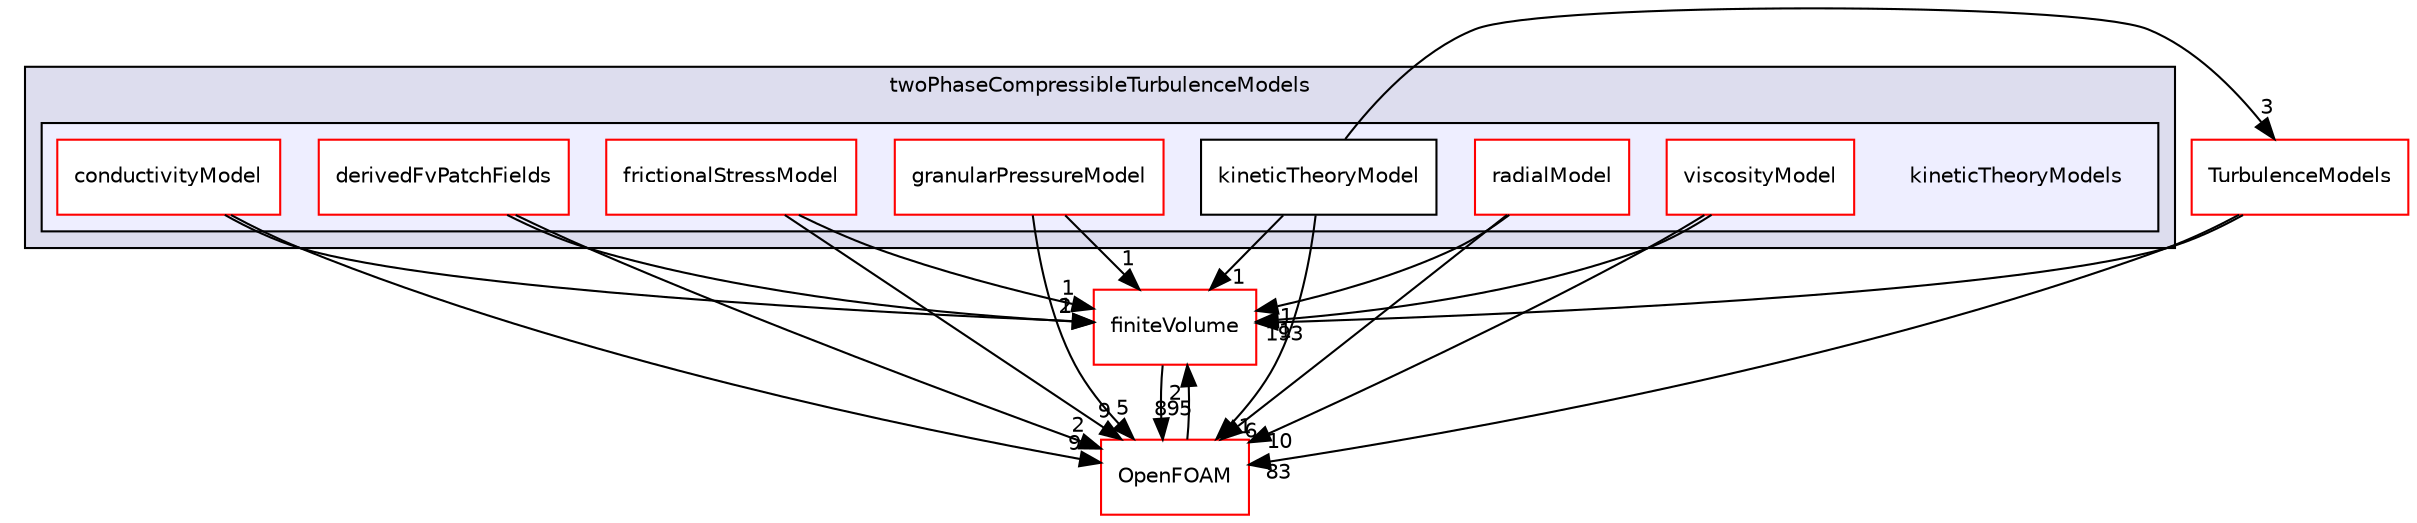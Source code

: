 digraph "src/phaseSystemModels/reactingEulerFoam/reactingTwoPhaseEulerFoam/twoPhaseCompressibleTurbulenceModels/kineticTheoryModels" {
  bgcolor=transparent;
  compound=true
  node [ fontsize="10", fontname="Helvetica"];
  edge [ labelfontsize="10", labelfontname="Helvetica"];
  subgraph clusterdir_0df8dc692a0f448ef6ef3d12a726d1f5 {
    graph [ bgcolor="#ddddee", pencolor="black", label="twoPhaseCompressibleTurbulenceModels" fontname="Helvetica", fontsize="10", URL="dir_0df8dc692a0f448ef6ef3d12a726d1f5.html"]
  subgraph clusterdir_b59ca26c062c0c174b35a1414a45772a {
    graph [ bgcolor="#eeeeff", pencolor="black", label="" URL="dir_b59ca26c062c0c174b35a1414a45772a.html"];
    dir_b59ca26c062c0c174b35a1414a45772a [shape=plaintext label="kineticTheoryModels"];
    dir_22b9e84eaca5ecad457ec842b9bd0523 [shape=box label="conductivityModel" color="red" fillcolor="white" style="filled" URL="dir_22b9e84eaca5ecad457ec842b9bd0523.html"];
    dir_2ddb5849d0ee49117d85cb420ddfc2a2 [shape=box label="derivedFvPatchFields" color="red" fillcolor="white" style="filled" URL="dir_2ddb5849d0ee49117d85cb420ddfc2a2.html"];
    dir_5f355dd00c04edae08d3019e8986822e [shape=box label="frictionalStressModel" color="red" fillcolor="white" style="filled" URL="dir_5f355dd00c04edae08d3019e8986822e.html"];
    dir_6416930bfa165895494f5c921b728554 [shape=box label="granularPressureModel" color="red" fillcolor="white" style="filled" URL="dir_6416930bfa165895494f5c921b728554.html"];
    dir_0d209c3586537d46e6e51218c28f23dd [shape=box label="kineticTheoryModel" color="black" fillcolor="white" style="filled" URL="dir_0d209c3586537d46e6e51218c28f23dd.html"];
    dir_1f29486de58aea5e758e9cf61bb2656f [shape=box label="radialModel" color="red" fillcolor="white" style="filled" URL="dir_1f29486de58aea5e758e9cf61bb2656f.html"];
    dir_1ef4082252b642dcdf7857653ac7d554 [shape=box label="viscosityModel" color="red" fillcolor="white" style="filled" URL="dir_1ef4082252b642dcdf7857653ac7d554.html"];
  }
  }
  dir_9bd15774b555cf7259a6fa18f99fe99b [shape=box label="finiteVolume" color="red" URL="dir_9bd15774b555cf7259a6fa18f99fe99b.html"];
  dir_1eda626aeac0f0ad2848c36acaa5d501 [shape=box label="TurbulenceModels" color="red" URL="dir_1eda626aeac0f0ad2848c36acaa5d501.html"];
  dir_c5473ff19b20e6ec4dfe5c310b3778a8 [shape=box label="OpenFOAM" color="red" URL="dir_c5473ff19b20e6ec4dfe5c310b3778a8.html"];
  dir_5f355dd00c04edae08d3019e8986822e->dir_9bd15774b555cf7259a6fa18f99fe99b [headlabel="1", labeldistance=1.5 headhref="dir_003323_000814.html"];
  dir_5f355dd00c04edae08d3019e8986822e->dir_c5473ff19b20e6ec4dfe5c310b3778a8 [headlabel="9", labeldistance=1.5 headhref="dir_003323_002151.html"];
  dir_9bd15774b555cf7259a6fa18f99fe99b->dir_c5473ff19b20e6ec4dfe5c310b3778a8 [headlabel="895", labeldistance=1.5 headhref="dir_000814_002151.html"];
  dir_1f29486de58aea5e758e9cf61bb2656f->dir_9bd15774b555cf7259a6fa18f99fe99b [headlabel="1", labeldistance=1.5 headhref="dir_003343_000814.html"];
  dir_1f29486de58aea5e758e9cf61bb2656f->dir_c5473ff19b20e6ec4dfe5c310b3778a8 [headlabel="6", labeldistance=1.5 headhref="dir_003343_002151.html"];
  dir_1ef4082252b642dcdf7857653ac7d554->dir_9bd15774b555cf7259a6fa18f99fe99b [headlabel="1", labeldistance=1.5 headhref="dir_003353_000814.html"];
  dir_1ef4082252b642dcdf7857653ac7d554->dir_c5473ff19b20e6ec4dfe5c310b3778a8 [headlabel="10", labeldistance=1.5 headhref="dir_003353_002151.html"];
  dir_22b9e84eaca5ecad457ec842b9bd0523->dir_9bd15774b555cf7259a6fa18f99fe99b [headlabel="1", labeldistance=1.5 headhref="dir_003306_000814.html"];
  dir_22b9e84eaca5ecad457ec842b9bd0523->dir_c5473ff19b20e6ec4dfe5c310b3778a8 [headlabel="9", labeldistance=1.5 headhref="dir_003306_002151.html"];
  dir_1eda626aeac0f0ad2848c36acaa5d501->dir_9bd15774b555cf7259a6fa18f99fe99b [headlabel="193", labeldistance=1.5 headhref="dir_002933_000814.html"];
  dir_1eda626aeac0f0ad2848c36acaa5d501->dir_c5473ff19b20e6ec4dfe5c310b3778a8 [headlabel="83", labeldistance=1.5 headhref="dir_002933_002151.html"];
  dir_2ddb5849d0ee49117d85cb420ddfc2a2->dir_9bd15774b555cf7259a6fa18f99fe99b [headlabel="2", labeldistance=1.5 headhref="dir_003317_000814.html"];
  dir_2ddb5849d0ee49117d85cb420ddfc2a2->dir_c5473ff19b20e6ec4dfe5c310b3778a8 [headlabel="2", labeldistance=1.5 headhref="dir_003317_002151.html"];
  dir_0d209c3586537d46e6e51218c28f23dd->dir_9bd15774b555cf7259a6fa18f99fe99b [headlabel="1", labeldistance=1.5 headhref="dir_003341_000814.html"];
  dir_0d209c3586537d46e6e51218c28f23dd->dir_1eda626aeac0f0ad2848c36acaa5d501 [headlabel="3", labeldistance=1.5 headhref="dir_003341_002933.html"];
  dir_0d209c3586537d46e6e51218c28f23dd->dir_c5473ff19b20e6ec4dfe5c310b3778a8 [headlabel="1", labeldistance=1.5 headhref="dir_003341_002151.html"];
  dir_c5473ff19b20e6ec4dfe5c310b3778a8->dir_9bd15774b555cf7259a6fa18f99fe99b [headlabel="2", labeldistance=1.5 headhref="dir_002151_000814.html"];
  dir_6416930bfa165895494f5c921b728554->dir_9bd15774b555cf7259a6fa18f99fe99b [headlabel="1", labeldistance=1.5 headhref="dir_003333_000814.html"];
  dir_6416930bfa165895494f5c921b728554->dir_c5473ff19b20e6ec4dfe5c310b3778a8 [headlabel="5", labeldistance=1.5 headhref="dir_003333_002151.html"];
}
